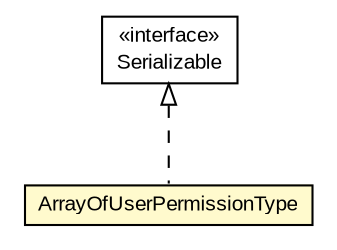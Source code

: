 #!/usr/local/bin/dot
#
# Class diagram 
# Generated by UMLGraph version R5_6-24-gf6e263 (http://www.umlgraph.org/)
#

digraph G {
	edge [fontname="arial",fontsize=10,labelfontname="arial",labelfontsize=10];
	node [fontname="arial",fontsize=10,shape=plaintext];
	nodesep=0.25;
	ranksep=0.5;
	// org.miloss.fgsms.services.interfaces.policyconfiguration.ArrayOfUserPermissionType
	c39553 [label=<<table title="org.miloss.fgsms.services.interfaces.policyconfiguration.ArrayOfUserPermissionType" border="0" cellborder="1" cellspacing="0" cellpadding="2" port="p" bgcolor="lemonChiffon" href="./ArrayOfUserPermissionType.html">
		<tr><td><table border="0" cellspacing="0" cellpadding="1">
<tr><td align="center" balign="center"> ArrayOfUserPermissionType </td></tr>
		</table></td></tr>
		</table>>, URL="./ArrayOfUserPermissionType.html", fontname="arial", fontcolor="black", fontsize=10.0];
	//org.miloss.fgsms.services.interfaces.policyconfiguration.ArrayOfUserPermissionType implements java.io.Serializable
	c39745:p -> c39553:p [dir=back,arrowtail=empty,style=dashed];
	// java.io.Serializable
	c39745 [label=<<table title="java.io.Serializable" border="0" cellborder="1" cellspacing="0" cellpadding="2" port="p" href="http://java.sun.com/j2se/1.4.2/docs/api/java/io/Serializable.html">
		<tr><td><table border="0" cellspacing="0" cellpadding="1">
<tr><td align="center" balign="center"> &#171;interface&#187; </td></tr>
<tr><td align="center" balign="center"> Serializable </td></tr>
		</table></td></tr>
		</table>>, URL="http://java.sun.com/j2se/1.4.2/docs/api/java/io/Serializable.html", fontname="arial", fontcolor="black", fontsize=10.0];
}

